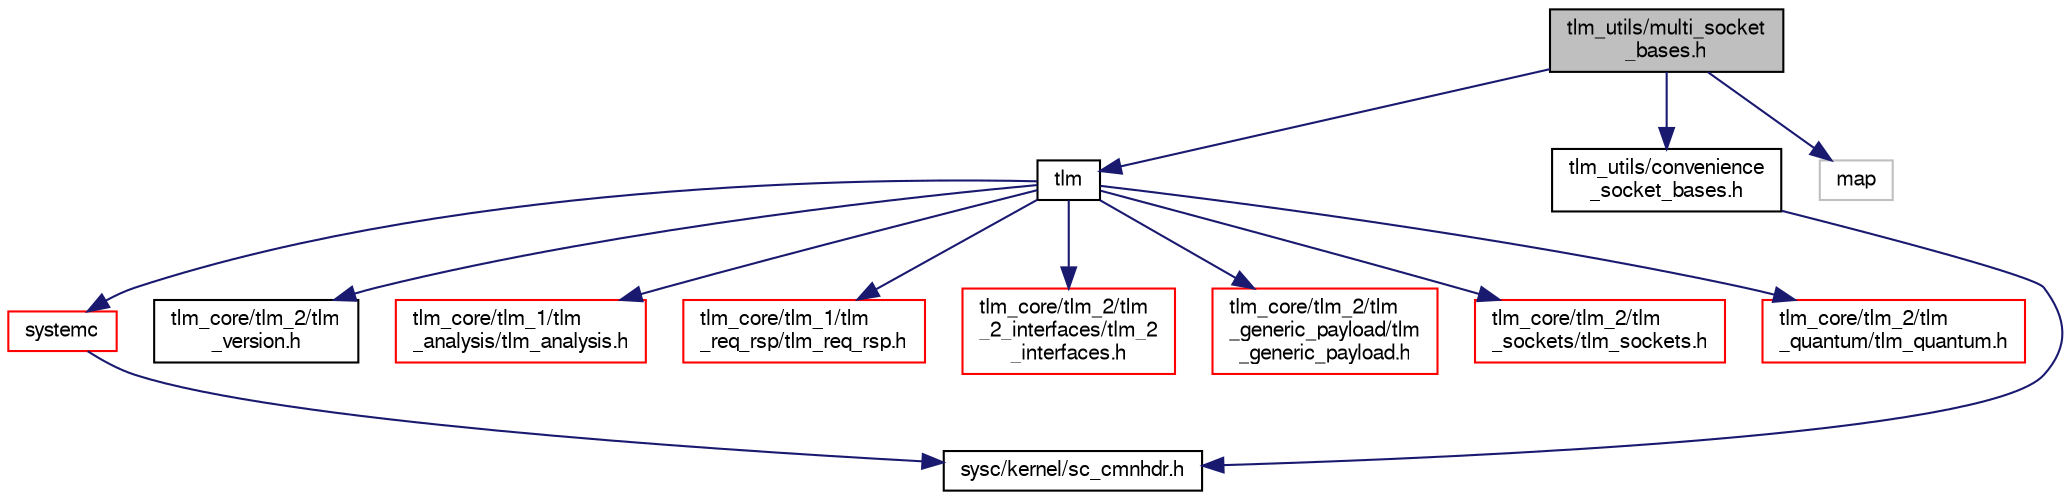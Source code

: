 digraph "tlm_utils/multi_socket_bases.h"
{
  edge [fontname="FreeSans",fontsize="10",labelfontname="FreeSans",labelfontsize="10"];
  node [fontname="FreeSans",fontsize="10",shape=record];
  Node0 [label="tlm_utils/multi_socket\l_bases.h",height=0.2,width=0.4,color="black", fillcolor="grey75", style="filled", fontcolor="black"];
  Node0 -> Node1 [color="midnightblue",fontsize="10",style="solid",fontname="FreeSans"];
  Node1 [label="tlm",height=0.2,width=0.4,color="black", fillcolor="white", style="filled",URL="$a00671.html"];
  Node1 -> Node2 [color="midnightblue",fontsize="10",style="solid",fontname="FreeSans"];
  Node2 [label="systemc",height=0.2,width=0.4,color="red", fillcolor="white", style="filled",URL="/mnt/c/Users/fangk/Documents/hdl-playground/lib/systemc-2.3.3/objdir/docs/sysc/doxygen/systemc.tag$a00401.html"];
  Node2 -> Node3 [color="midnightblue",fontsize="10",style="solid",fontname="FreeSans"];
  Node3 [label="sysc/kernel/sc_cmnhdr.h",height=0.2,width=0.4,color="black", fillcolor="white", style="filled",URL="/mnt/c/Users/fangk/Documents/hdl-playground/lib/systemc-2.3.3/objdir/docs/sysc/doxygen/systemc.tag$a00224.html"];
  Node1 -> Node90 [color="midnightblue",fontsize="10",style="solid",fontname="FreeSans"];
  Node90 [label="tlm_core/tlm_2/tlm\l_version.h",height=0.2,width=0.4,color="black", fillcolor="white", style="filled",URL="$a00785.html"];
  Node1 -> Node91 [color="midnightblue",fontsize="10",style="solid",fontname="FreeSans"];
  Node91 [label="tlm_core/tlm_1/tlm\l_analysis/tlm_analysis.h",height=0.2,width=0.4,color="red", fillcolor="white", style="filled",URL="$a00677.html"];
  Node1 -> Node215 [color="midnightblue",fontsize="10",style="solid",fontname="FreeSans"];
  Node215 [label="tlm_core/tlm_1/tlm\l_req_rsp/tlm_req_rsp.h",height=0.2,width=0.4,color="red", fillcolor="white", style="filled",URL="$a00737.html"];
  Node1 -> Node222 [color="midnightblue",fontsize="10",style="solid",fontname="FreeSans"];
  Node222 [label="tlm_core/tlm_2/tlm\l_2_interfaces/tlm_2\l_interfaces.h",height=0.2,width=0.4,color="red", fillcolor="white", style="filled",URL="$a00740.html"];
  Node1 -> Node225 [color="midnightblue",fontsize="10",style="solid",fontname="FreeSans"];
  Node225 [label="tlm_core/tlm_2/tlm\l_generic_payload/tlm\l_generic_payload.h",height=0.2,width=0.4,color="red", fillcolor="white", style="filled",URL="$a00755.html"];
  Node1 -> Node232 [color="midnightblue",fontsize="10",style="solid",fontname="FreeSans"];
  Node232 [label="tlm_core/tlm_2/tlm\l_sockets/tlm_sockets.h",height=0.2,width=0.4,color="red", fillcolor="white", style="filled",URL="$a00779.html"];
  Node1 -> Node236 [color="midnightblue",fontsize="10",style="solid",fontname="FreeSans"];
  Node236 [label="tlm_core/tlm_2/tlm\l_quantum/tlm_quantum.h",height=0.2,width=0.4,color="red", fillcolor="white", style="filled",URL="$a00770.html"];
  Node0 -> Node238 [color="midnightblue",fontsize="10",style="solid",fontname="FreeSans"];
  Node238 [label="tlm_utils/convenience\l_socket_bases.h",height=0.2,width=0.4,color="black", fillcolor="white", style="filled",URL="$a00788.html"];
  Node238 -> Node3 [color="midnightblue",fontsize="10",style="solid",fontname="FreeSans"];
  Node0 -> Node239 [color="midnightblue",fontsize="10",style="solid",fontname="FreeSans"];
  Node239 [label="map",height=0.2,width=0.4,color="grey75", fillcolor="white", style="filled"];
}
